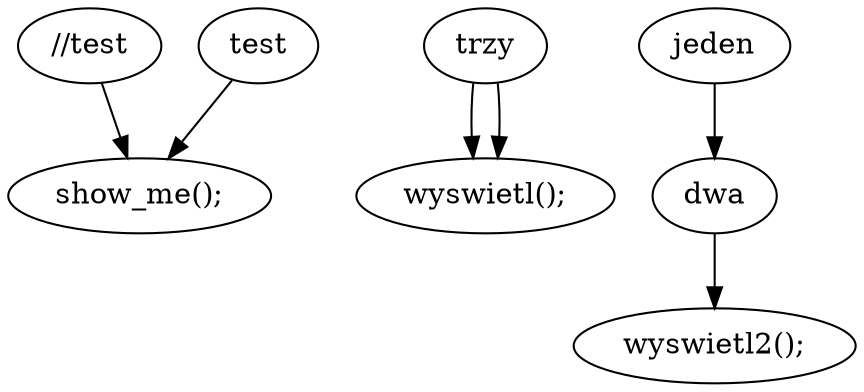 digraph files_graph
{
"//test"->"show_me();" }
"test"->"show_me();" }
"trzy"->"wyswietl();" }
"jeden"->"dwa"->"wyswietl2();" }
"trzy"->"wyswietl();" }
}
